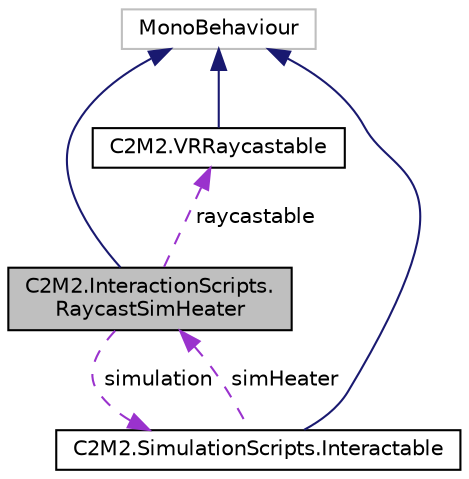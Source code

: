 digraph "C2M2.InteractionScripts.RaycastSimHeater"
{
 // LATEX_PDF_SIZE
  edge [fontname="Helvetica",fontsize="10",labelfontname="Helvetica",labelfontsize="10"];
  node [fontname="Helvetica",fontsize="10",shape=record];
  Node1 [label="C2M2.InteractionScripts.\lRaycastSimHeater",height=0.2,width=0.4,color="black", fillcolor="grey75", style="filled", fontcolor="black",tooltip=" "];
  Node2 -> Node1 [dir="back",color="midnightblue",fontsize="10",style="solid",fontname="Helvetica"];
  Node2 [label="MonoBehaviour",height=0.2,width=0.4,color="grey75", fillcolor="white", style="filled",tooltip=" "];
  Node3 -> Node1 [dir="back",color="darkorchid3",fontsize="10",style="dashed",label=" simulation" ,fontname="Helvetica"];
  Node3 [label="C2M2.SimulationScripts.Interactable",height=0.2,width=0.4,color="black", fillcolor="white", style="filled",URL="$d5/dbb/class_c2_m2_1_1_simulation_scripts_1_1_interactable.html",tooltip="Manages interaction input to simulations"];
  Node2 -> Node3 [dir="back",color="midnightblue",fontsize="10",style="solid",fontname="Helvetica"];
  Node1 -> Node3 [dir="back",color="darkorchid3",fontsize="10",style="dashed",label=" simHeater" ,fontname="Helvetica"];
  Node4 -> Node1 [dir="back",color="darkorchid3",fontsize="10",style="dashed",label=" raycastable" ,fontname="Helvetica"];
  Node4 [label="C2M2.VRRaycastable",height=0.2,width=0.4,color="black", fillcolor="white", style="filled",URL="$de/df6/class_c2_m2_1_1_v_r_raycastable.html",tooltip=" "];
  Node2 -> Node4 [dir="back",color="midnightblue",fontsize="10",style="solid",fontname="Helvetica"];
}
